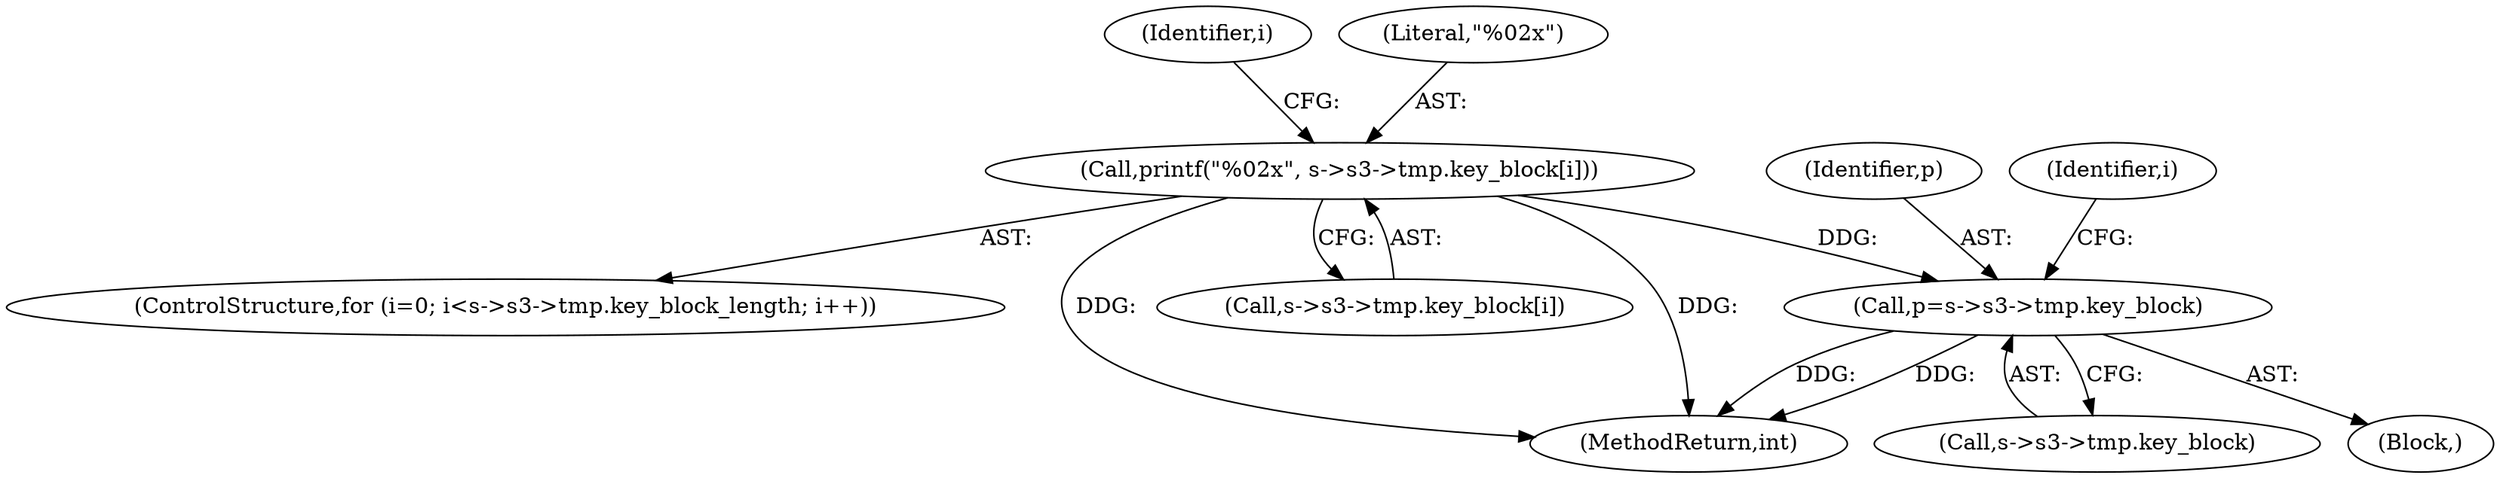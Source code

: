 digraph "0_openssl_34628967f1e65dc8f34e000f0f5518e21afbfc7b_0@pointer" {
"1000589" [label="(Call,p=s->s3->tmp.key_block)"];
"1000258" [label="(Call,printf(\"%02x\", s->s3->tmp.key_block[i]))"];
"1001081" [label="(MethodReturn,int)"];
"1000590" [label="(Identifier,p)"];
"1000257" [label="(Identifier,i)"];
"1000599" [label="(Identifier,i)"];
"1000260" [label="(Call,s->s3->tmp.key_block[i])"];
"1000243" [label="(ControlStructure,for (i=0; i<s->s3->tmp.key_block_length; i++))"];
"1000591" [label="(Call,s->s3->tmp.key_block)"];
"1000589" [label="(Call,p=s->s3->tmp.key_block)"];
"1000110" [label="(Block,)"];
"1000258" [label="(Call,printf(\"%02x\", s->s3->tmp.key_block[i]))"];
"1000259" [label="(Literal,\"%02x\")"];
"1000589" -> "1000110"  [label="AST: "];
"1000589" -> "1000591"  [label="CFG: "];
"1000590" -> "1000589"  [label="AST: "];
"1000591" -> "1000589"  [label="AST: "];
"1000599" -> "1000589"  [label="CFG: "];
"1000589" -> "1001081"  [label="DDG: "];
"1000589" -> "1001081"  [label="DDG: "];
"1000258" -> "1000589"  [label="DDG: "];
"1000258" -> "1000243"  [label="AST: "];
"1000258" -> "1000260"  [label="CFG: "];
"1000259" -> "1000258"  [label="AST: "];
"1000260" -> "1000258"  [label="AST: "];
"1000257" -> "1000258"  [label="CFG: "];
"1000258" -> "1001081"  [label="DDG: "];
"1000258" -> "1001081"  [label="DDG: "];
}

